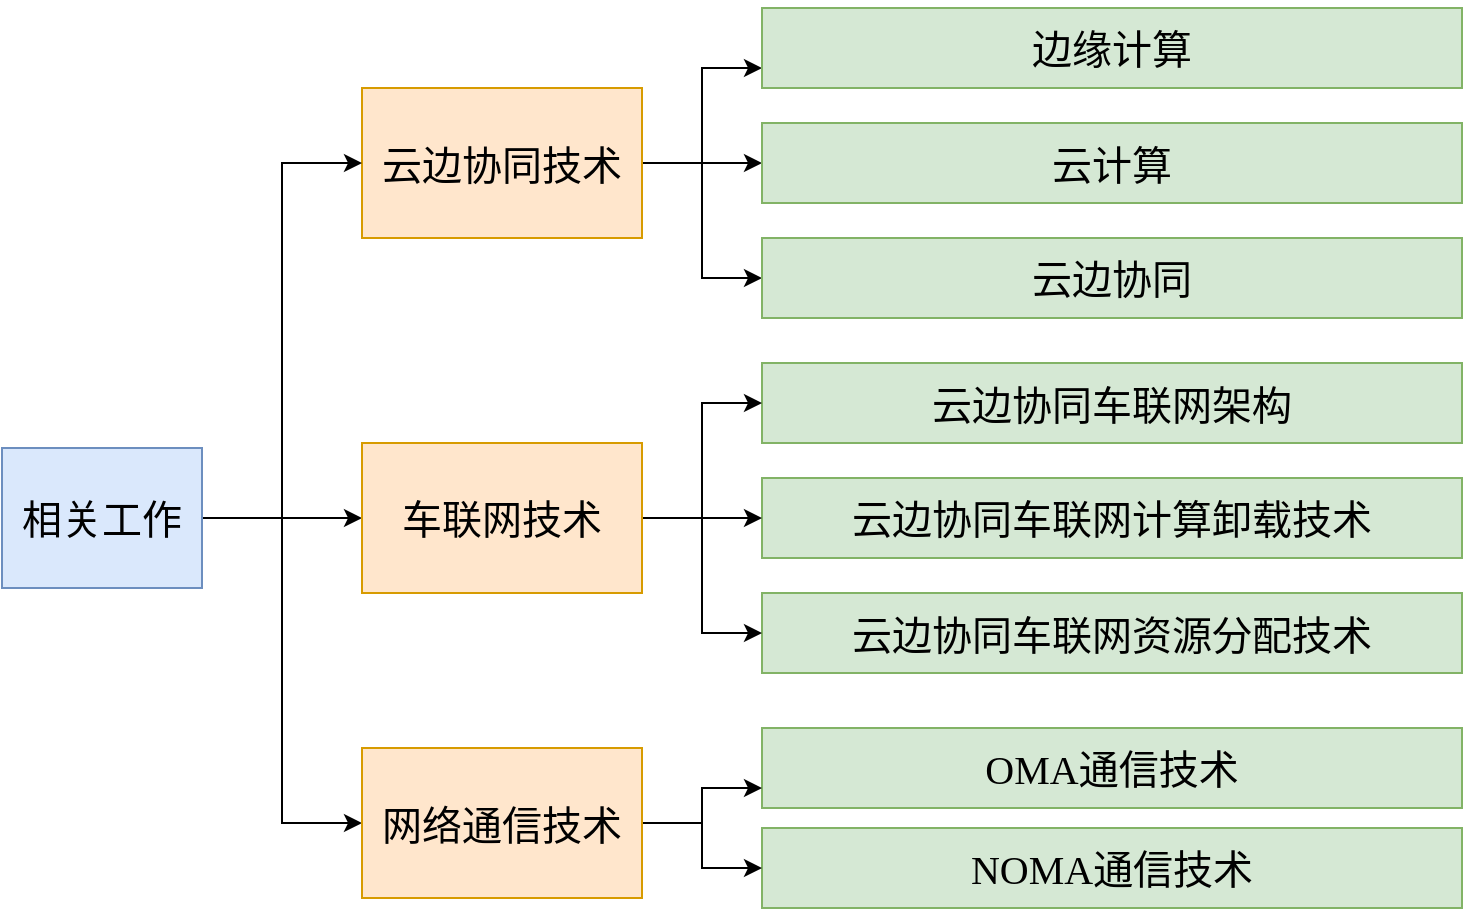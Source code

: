<mxfile version="26.1.0">
  <diagram name="第 1 页" id="5QAW8TJ9fIxs87AQKnce">
    <mxGraphModel dx="1050" dy="569" grid="1" gridSize="10" guides="1" tooltips="1" connect="1" arrows="1" fold="1" page="1" pageScale="1" pageWidth="827" pageHeight="1169" math="0" shadow="0">
      <root>
        <mxCell id="0" />
        <mxCell id="1" parent="0" />
        <mxCell id="n7sWC-3UwM7c74jMajDk-1" style="edgeStyle=orthogonalEdgeStyle;rounded=0;orthogonalLoop=1;jettySize=auto;html=1;exitX=1;exitY=0.5;exitDx=0;exitDy=0;entryX=0;entryY=0.5;entryDx=0;entryDy=0;" edge="1" source="n7sWC-3UwM7c74jMajDk-4" target="n7sWC-3UwM7c74jMajDk-9" parent="1">
          <mxGeometry relative="1" as="geometry" />
        </mxCell>
        <mxCell id="n7sWC-3UwM7c74jMajDk-2" style="edgeStyle=orthogonalEdgeStyle;rounded=0;orthogonalLoop=1;jettySize=auto;html=1;exitX=1;exitY=0.5;exitDx=0;exitDy=0;entryX=0;entryY=0.5;entryDx=0;entryDy=0;" edge="1" source="n7sWC-3UwM7c74jMajDk-4" target="n7sWC-3UwM7c74jMajDk-11" parent="1">
          <mxGeometry relative="1" as="geometry" />
        </mxCell>
        <mxCell id="n7sWC-3UwM7c74jMajDk-3" style="edgeStyle=orthogonalEdgeStyle;rounded=0;orthogonalLoop=1;jettySize=auto;html=1;exitX=1;exitY=0.5;exitDx=0;exitDy=0;entryX=0;entryY=0.75;entryDx=0;entryDy=0;" edge="1" source="n7sWC-3UwM7c74jMajDk-4" target="n7sWC-3UwM7c74jMajDk-10" parent="1">
          <mxGeometry relative="1" as="geometry" />
        </mxCell>
        <mxCell id="n7sWC-3UwM7c74jMajDk-4" value="&lt;p class=&quot;MsoNormal&quot;&gt;&lt;font face=&quot;Verdana&quot; style=&quot;font-size: 20px;&quot;&gt;云边协同技术&lt;/font&gt;&lt;/p&gt;" style="rounded=0;whiteSpace=wrap;html=1;fillColor=#ffe6cc;strokeColor=#d79b00;" vertex="1" parent="1">
          <mxGeometry x="510" y="260" width="140" height="75" as="geometry" />
        </mxCell>
        <mxCell id="n7sWC-3UwM7c74jMajDk-5" style="edgeStyle=orthogonalEdgeStyle;rounded=0;orthogonalLoop=1;jettySize=auto;html=1;entryX=0;entryY=0.5;entryDx=0;entryDy=0;" edge="1" source="n7sWC-3UwM7c74jMajDk-8" target="n7sWC-3UwM7c74jMajDk-23" parent="1">
          <mxGeometry relative="1" as="geometry" />
        </mxCell>
        <mxCell id="n7sWC-3UwM7c74jMajDk-6" style="edgeStyle=orthogonalEdgeStyle;rounded=0;orthogonalLoop=1;jettySize=auto;html=1;entryX=0;entryY=0.5;entryDx=0;entryDy=0;" edge="1" source="n7sWC-3UwM7c74jMajDk-8" target="n7sWC-3UwM7c74jMajDk-4" parent="1">
          <mxGeometry relative="1" as="geometry" />
        </mxCell>
        <mxCell id="n7sWC-3UwM7c74jMajDk-7" style="edgeStyle=orthogonalEdgeStyle;rounded=0;orthogonalLoop=1;jettySize=auto;html=1;entryX=0;entryY=0.5;entryDx=0;entryDy=0;" edge="1" source="n7sWC-3UwM7c74jMajDk-8" target="n7sWC-3UwM7c74jMajDk-19" parent="1">
          <mxGeometry relative="1" as="geometry" />
        </mxCell>
        <mxCell id="n7sWC-3UwM7c74jMajDk-8" value="&lt;font face=&quot;Verdana&quot; style=&quot;font-size: 20px;&quot;&gt;相关工作&lt;/font&gt;" style="rounded=0;whiteSpace=wrap;html=1;fillColor=#dae8fc;strokeColor=#6c8ebf;" vertex="1" parent="1">
          <mxGeometry x="330" y="440" width="100" height="70" as="geometry" />
        </mxCell>
        <mxCell id="n7sWC-3UwM7c74jMajDk-9" value="&lt;font style=&quot;font-size: 20px;&quot; face=&quot;Verdana&quot;&gt;云计算&lt;/font&gt;" style="rounded=0;whiteSpace=wrap;html=1;fillColor=#d5e8d4;strokeColor=#82b366;" vertex="1" parent="1">
          <mxGeometry x="710" y="277.5" width="350" height="40" as="geometry" />
        </mxCell>
        <mxCell id="n7sWC-3UwM7c74jMajDk-10" value="&lt;p class=&quot;MsoNormal&quot;&gt;&lt;font style=&quot;font-size: 20px;&quot; face=&quot;Verdana&quot;&gt;边缘计算&lt;/font&gt;&lt;/p&gt;" style="rounded=0;whiteSpace=wrap;html=1;fillColor=#d5e8d4;strokeColor=#82b366;" vertex="1" parent="1">
          <mxGeometry x="710" y="220" width="350" height="40" as="geometry" />
        </mxCell>
        <mxCell id="n7sWC-3UwM7c74jMajDk-11" value="&lt;span style=&quot;font-family: Verdana; font-size: 20px;&quot;&gt;云边协同&lt;/span&gt;" style="rounded=0;whiteSpace=wrap;html=1;fillColor=#d5e8d4;strokeColor=#82b366;" vertex="1" parent="1">
          <mxGeometry x="710" y="335" width="350" height="40" as="geometry" />
        </mxCell>
        <mxCell id="n7sWC-3UwM7c74jMajDk-12" value="&lt;font style=&quot;font-size: 20px;&quot; face=&quot;Verdana&quot;&gt;&lt;span style=&quot;background-color: transparent; color: light-dark(rgb(0, 0, 0), rgb(255, 255, 255));&quot;&gt;云边协同&lt;/span&gt;&lt;span style=&quot;background-color: transparent; color: light-dark(rgb(0, 0, 0), rgb(255, 255, 255));&quot;&gt;&lt;font style=&quot;&quot;&gt;车联网架构&lt;/font&gt;&lt;/span&gt;&lt;/font&gt;" style="rounded=0;whiteSpace=wrap;html=1;fillColor=#d5e8d4;strokeColor=#82b366;" vertex="1" parent="1">
          <mxGeometry x="710" y="397.5" width="350" height="40" as="geometry" />
        </mxCell>
        <mxCell id="n7sWC-3UwM7c74jMajDk-13" value="&lt;p style=&quot;text-indent:0.0pt;mso-char-indent-count:0.0;&quot; class=&quot;15&quot;&gt;&lt;font style=&quot;font-size: 20px;&quot; face=&quot;Verdana&quot;&gt;&lt;span&gt;云边协同&lt;/span&gt;车联网资源分配技术&lt;/font&gt;&lt;span style=&quot;mso-spacerun:&#39;yes&#39;;font-family:黑体;mso-ascii-font-family:&#39;Times New Roman&#39;;&lt;br/&gt;mso-hansi-font-family:&#39;Times New Roman&#39;;mso-bidi-font-family:&#39;Times New Roman&#39;;mso-bidi-font-weight:bold;&lt;br/&gt;font-size:14.0pt;mso-font-kerning:1.0pt;&quot;&gt;&lt;/span&gt;&lt;/p&gt;" style="rounded=0;whiteSpace=wrap;html=1;fillColor=#d5e8d4;strokeColor=#82b366;" vertex="1" parent="1">
          <mxGeometry x="710" y="512.5" width="350" height="40" as="geometry" />
        </mxCell>
        <mxCell id="n7sWC-3UwM7c74jMajDk-14" value="&lt;p class=&quot;MsoNormal&quot;&gt;&lt;font style=&quot;font-size: 20px;&quot; face=&quot;Verdana&quot;&gt;&lt;span style=&quot;background-image: initial; background-position: initial; background-size: initial; background-repeat: initial; background-attachment: initial; background-origin: initial; background-clip: initial;&quot;&gt;&lt;font style=&quot;&quot;&gt;云边协同&lt;/font&gt;&lt;/span&gt;车联网计算卸载技术&lt;/font&gt;&lt;/p&gt;" style="rounded=0;whiteSpace=wrap;html=1;fillColor=#d5e8d4;strokeColor=#82b366;" vertex="1" parent="1">
          <mxGeometry x="710" y="455" width="350" height="40" as="geometry" />
        </mxCell>
        <mxCell id="n7sWC-3UwM7c74jMajDk-15" value="&lt;p class=&quot;MsoNormal&quot;&gt;&lt;font face=&quot;Verdana&quot; style=&quot;font-size: 20px;&quot;&gt;&lt;font style=&quot;&quot;&gt;&lt;font style=&quot;vertical-align: inherit;&quot;&gt;&lt;font style=&quot;vertical-align: inherit;&quot;&gt;OMA&lt;/font&gt;&lt;/font&gt;&lt;/font&gt;&lt;/font&gt;&lt;font style=&quot;vertical-align: inherit;&quot;&gt;&lt;font style=&quot;background-color: transparent; color: light-dark(rgb(0, 0, 0), rgb(255, 255, 255)); font-size: 20px;&quot; face=&quot;Verdana&quot;&gt;&lt;font style=&quot;vertical-align: inherit;&quot;&gt;通信&lt;/font&gt;&lt;/font&gt;&lt;span style=&quot;background-color: transparent; color: light-dark(rgb(0, 0, 0), rgb(255, 255, 255)); font-size: 20px; font-family: Verdana;&quot;&gt;&lt;font style=&quot;vertical-align: inherit;&quot;&gt;技术&lt;/font&gt;&lt;/span&gt;&lt;/font&gt;&lt;font style=&quot;background-color: transparent; color: light-dark(rgb(0, 0, 0), rgb(255, 255, 255)); font-size: 20px;&quot; face=&quot;Verdana&quot;&gt;&lt;font style=&quot;vertical-align: inherit;&quot;&gt;&lt;font style=&quot;vertical-align: inherit;&quot;&gt;​&lt;/font&gt;&lt;/font&gt;&lt;/font&gt;&lt;font style=&quot;background-color: transparent; color: light-dark(rgb(0, 0, 0), rgb(255, 255, 255)); font-size: 20px;&quot; face=&quot;Verdana&quot;&gt;&lt;font style=&quot;vertical-align: inherit;&quot;&gt;&lt;/font&gt;&lt;/font&gt;&lt;span style=&quot;background-color: transparent; color: light-dark(rgb(0, 0, 0), rgb(255, 255, 255)); font-size: 20px; font-family: Verdana;&quot;&gt;&lt;font style=&quot;vertical-align: inherit;&quot;&gt;&lt;/font&gt;&lt;/span&gt;&lt;/p&gt;" style="rounded=0;whiteSpace=wrap;html=1;fillColor=#d5e8d4;strokeColor=#82b366;" vertex="1" parent="1">
          <mxGeometry x="710" y="580" width="350" height="40" as="geometry" />
        </mxCell>
        <mxCell id="n7sWC-3UwM7c74jMajDk-16" value="&lt;p class=&quot;MsoNormal&quot;&gt;&lt;font style=&quot;font-size: 20px;&quot; face=&quot;Verdana&quot;&gt;&lt;font style=&quot;&quot;&gt;NOMA&lt;/font&gt;通信技术&lt;/font&gt;&lt;/p&gt;" style="rounded=0;whiteSpace=wrap;html=1;fillColor=#d5e8d4;strokeColor=#82b366;" vertex="1" parent="1">
          <mxGeometry x="710" y="630" width="350" height="40" as="geometry" />
        </mxCell>
        <mxCell id="n7sWC-3UwM7c74jMajDk-17" style="edgeStyle=orthogonalEdgeStyle;rounded=0;orthogonalLoop=1;jettySize=auto;html=1;exitX=1;exitY=0.5;exitDx=0;exitDy=0;entryX=0;entryY=0.75;entryDx=0;entryDy=0;" edge="1" source="n7sWC-3UwM7c74jMajDk-19" target="n7sWC-3UwM7c74jMajDk-15" parent="1">
          <mxGeometry relative="1" as="geometry" />
        </mxCell>
        <mxCell id="n7sWC-3UwM7c74jMajDk-18" style="edgeStyle=orthogonalEdgeStyle;rounded=0;orthogonalLoop=1;jettySize=auto;html=1;exitX=1;exitY=0.5;exitDx=0;exitDy=0;" edge="1" source="n7sWC-3UwM7c74jMajDk-19" target="n7sWC-3UwM7c74jMajDk-16" parent="1">
          <mxGeometry relative="1" as="geometry" />
        </mxCell>
        <mxCell id="n7sWC-3UwM7c74jMajDk-19" value="&lt;p class=&quot;MsoNormal&quot;&gt;&lt;span style=&quot;font-family: Verdana; font-size: 20px;&quot;&gt;网络通信技术&lt;/span&gt;&lt;/p&gt;" style="rounded=0;whiteSpace=wrap;html=1;fillColor=#ffe6cc;strokeColor=#d79b00;" vertex="1" parent="1">
          <mxGeometry x="510" y="590" width="140" height="75" as="geometry" />
        </mxCell>
        <mxCell id="n7sWC-3UwM7c74jMajDk-20" style="edgeStyle=orthogonalEdgeStyle;rounded=0;orthogonalLoop=1;jettySize=auto;html=1;exitX=1;exitY=0.5;exitDx=0;exitDy=0;entryX=0;entryY=0.5;entryDx=0;entryDy=0;" edge="1" source="n7sWC-3UwM7c74jMajDk-23" target="n7sWC-3UwM7c74jMajDk-14" parent="1">
          <mxGeometry relative="1" as="geometry" />
        </mxCell>
        <mxCell id="n7sWC-3UwM7c74jMajDk-21" style="edgeStyle=orthogonalEdgeStyle;rounded=0;orthogonalLoop=1;jettySize=auto;html=1;exitX=1;exitY=0.5;exitDx=0;exitDy=0;entryX=0;entryY=0.5;entryDx=0;entryDy=0;" edge="1" source="n7sWC-3UwM7c74jMajDk-23" target="n7sWC-3UwM7c74jMajDk-12" parent="1">
          <mxGeometry relative="1" as="geometry" />
        </mxCell>
        <mxCell id="n7sWC-3UwM7c74jMajDk-22" style="edgeStyle=orthogonalEdgeStyle;rounded=0;orthogonalLoop=1;jettySize=auto;html=1;exitX=1;exitY=0.5;exitDx=0;exitDy=0;entryX=0;entryY=0.5;entryDx=0;entryDy=0;" edge="1" source="n7sWC-3UwM7c74jMajDk-23" target="n7sWC-3UwM7c74jMajDk-13" parent="1">
          <mxGeometry relative="1" as="geometry" />
        </mxCell>
        <mxCell id="n7sWC-3UwM7c74jMajDk-23" value="&lt;p class=&quot;MsoNormal&quot;&gt;&lt;span style=&quot;font-family: Verdana; font-size: 20px;&quot;&gt;车联网技术&lt;/span&gt;&lt;/p&gt;" style="rounded=0;whiteSpace=wrap;html=1;fillColor=#ffe6cc;strokeColor=#d79b00;" vertex="1" parent="1">
          <mxGeometry x="510" y="437.5" width="140" height="75" as="geometry" />
        </mxCell>
      </root>
    </mxGraphModel>
  </diagram>
</mxfile>
